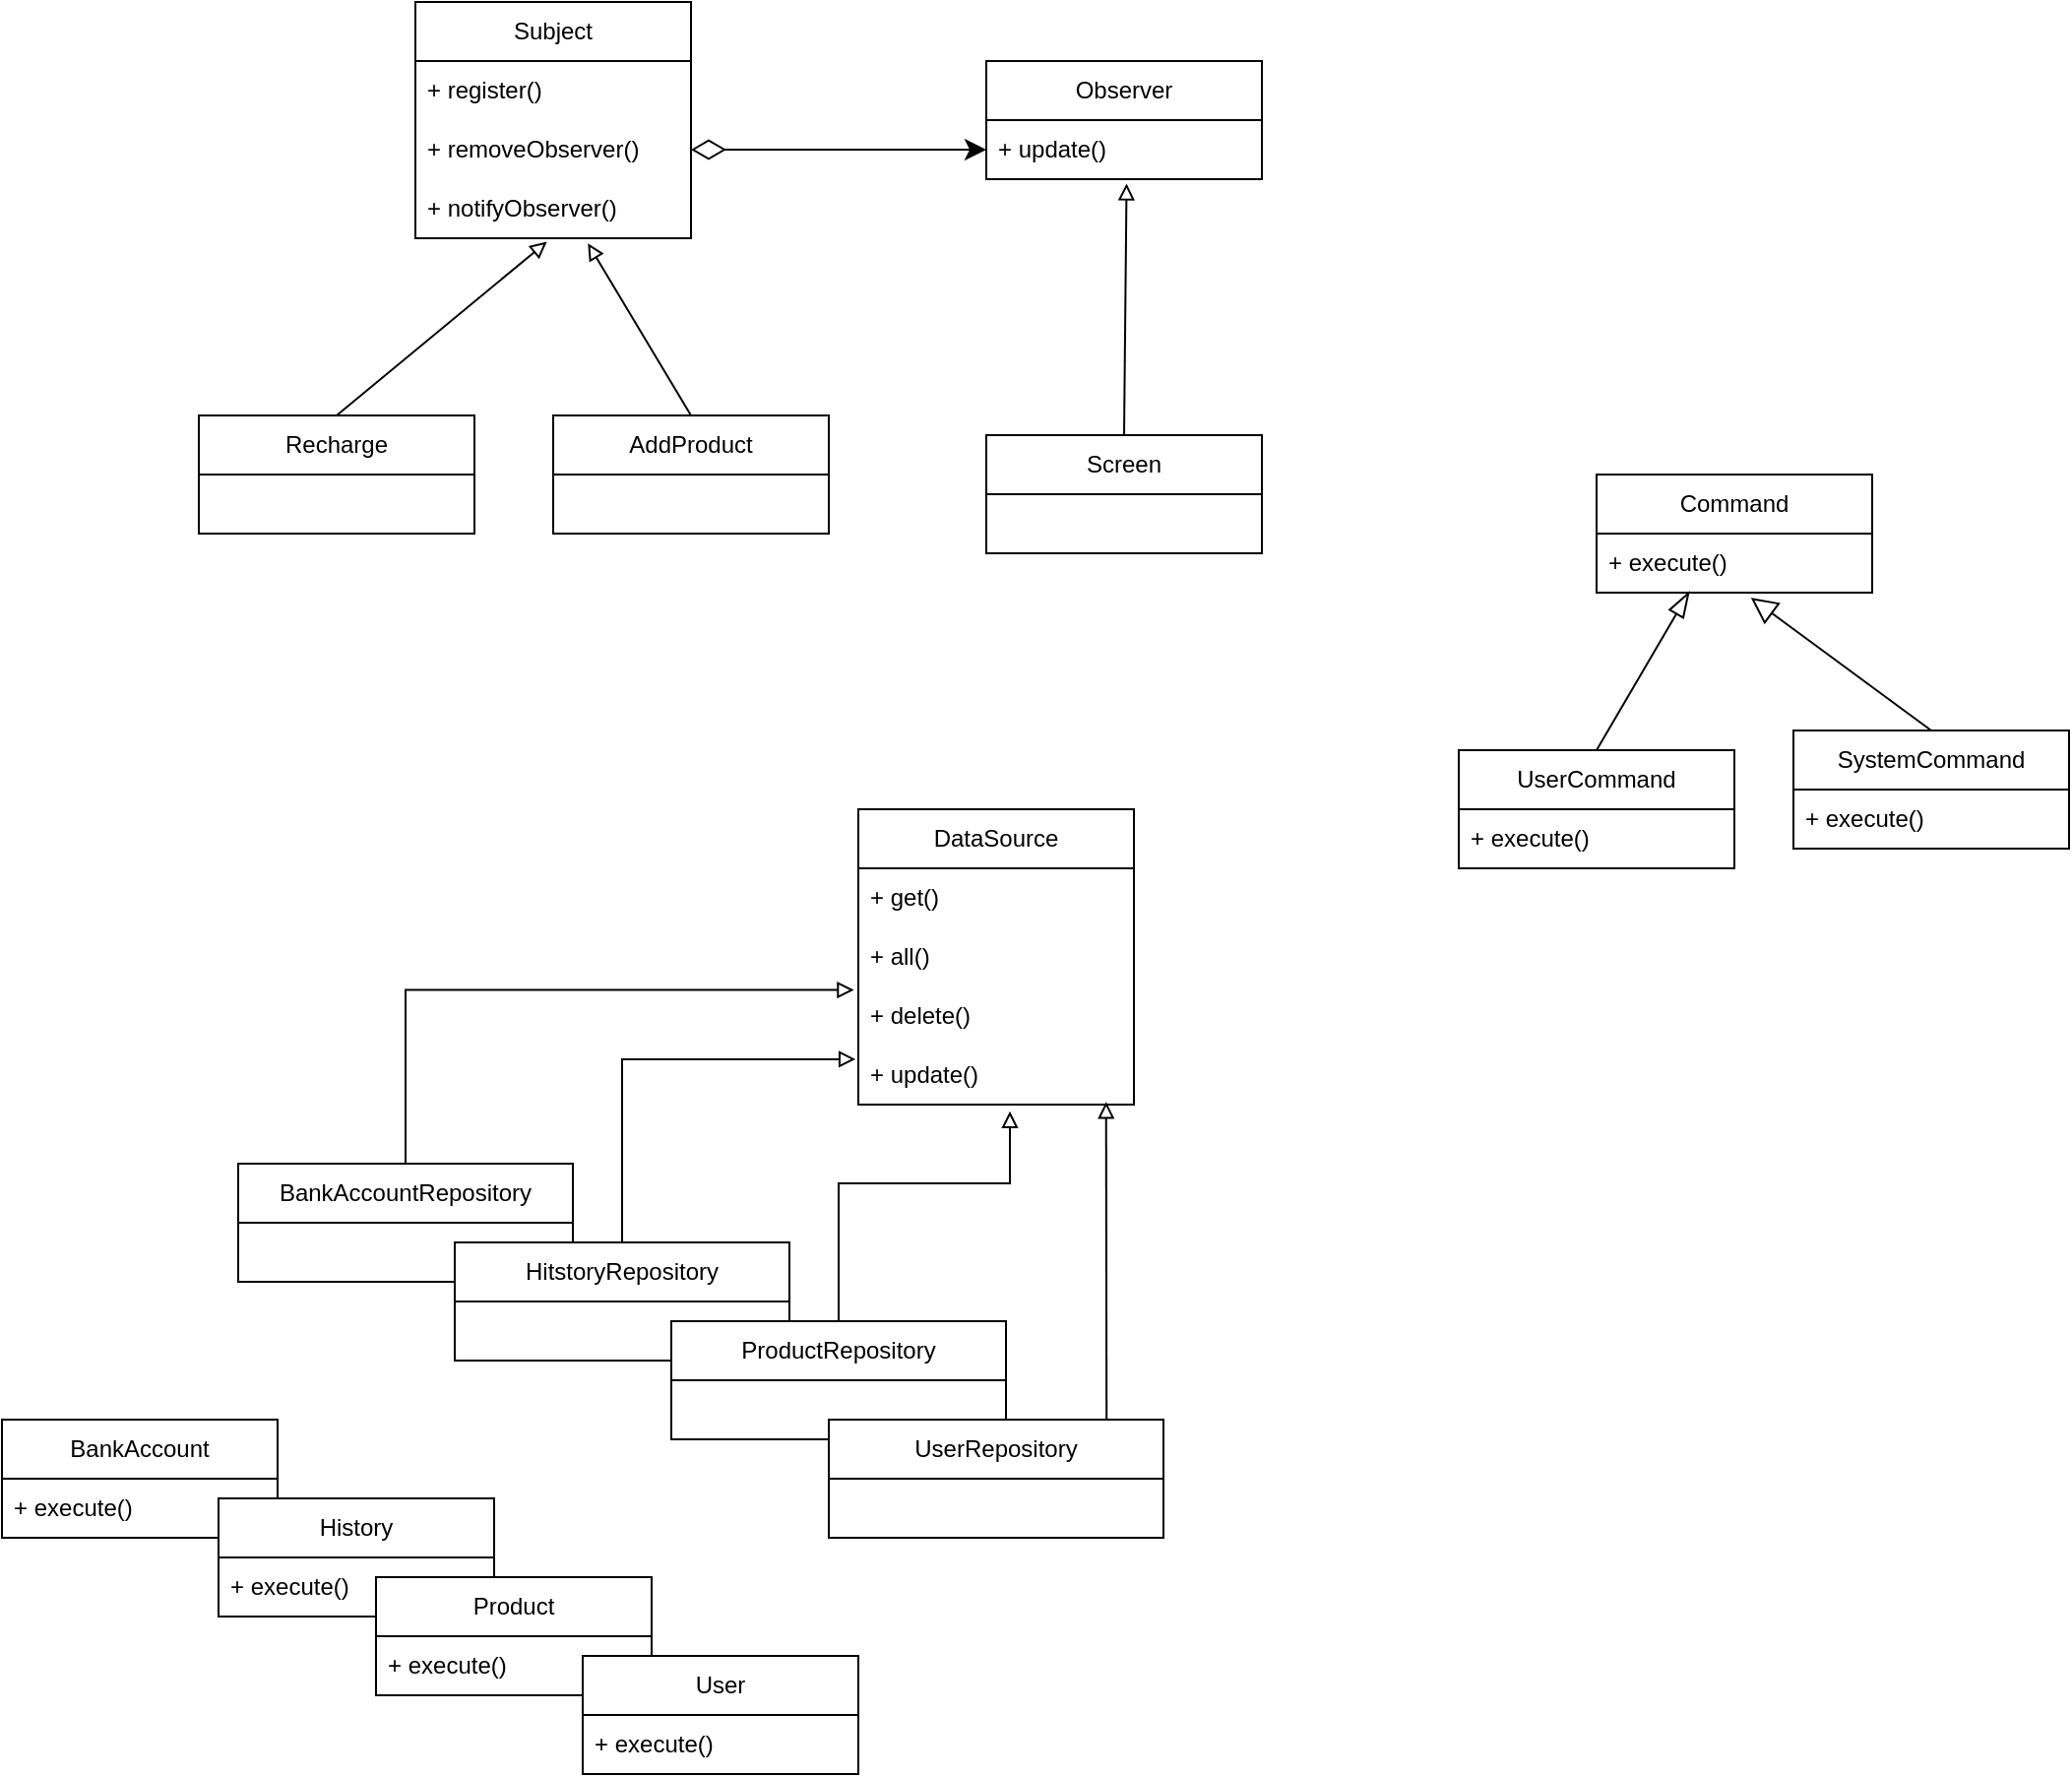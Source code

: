 <mxfile version="21.5.2" type="device">
  <diagram name="Page-1" id="eNnorljWHA8Fd-TjWaPT">
    <mxGraphModel dx="2759" dy="998" grid="1" gridSize="10" guides="1" tooltips="1" connect="1" arrows="1" fold="1" page="1" pageScale="1" pageWidth="850" pageHeight="1100" math="0" shadow="0">
      <root>
        <mxCell id="0" />
        <mxCell id="1" parent="0" />
        <mxCell id="Mb9LLmWrH7XfFFyfKk_U-1" value="Subject" style="swimlane;fontStyle=0;childLayout=stackLayout;horizontal=1;startSize=30;horizontalStack=0;resizeParent=1;resizeParentMax=0;resizeLast=0;collapsible=1;marginBottom=0;whiteSpace=wrap;html=1;" vertex="1" parent="1">
          <mxGeometry x="-130" y="40" width="140" height="120" as="geometry" />
        </mxCell>
        <mxCell id="Mb9LLmWrH7XfFFyfKk_U-2" value="+ register()" style="text;strokeColor=none;fillColor=none;align=left;verticalAlign=middle;spacingLeft=4;spacingRight=4;overflow=hidden;points=[[0,0.5],[1,0.5]];portConstraint=eastwest;rotatable=0;whiteSpace=wrap;html=1;" vertex="1" parent="Mb9LLmWrH7XfFFyfKk_U-1">
          <mxGeometry y="30" width="140" height="30" as="geometry" />
        </mxCell>
        <mxCell id="Mb9LLmWrH7XfFFyfKk_U-3" value="+ removeObserver()" style="text;strokeColor=none;fillColor=none;align=left;verticalAlign=middle;spacingLeft=4;spacingRight=4;overflow=hidden;points=[[0,0.5],[1,0.5]];portConstraint=eastwest;rotatable=0;whiteSpace=wrap;html=1;" vertex="1" parent="Mb9LLmWrH7XfFFyfKk_U-1">
          <mxGeometry y="60" width="140" height="30" as="geometry" />
        </mxCell>
        <mxCell id="Mb9LLmWrH7XfFFyfKk_U-4" value="+ notifyObserver()" style="text;strokeColor=none;fillColor=none;align=left;verticalAlign=middle;spacingLeft=4;spacingRight=4;overflow=hidden;points=[[0,0.5],[1,0.5]];portConstraint=eastwest;rotatable=0;whiteSpace=wrap;html=1;" vertex="1" parent="Mb9LLmWrH7XfFFyfKk_U-1">
          <mxGeometry y="90" width="140" height="30" as="geometry" />
        </mxCell>
        <mxCell id="Mb9LLmWrH7XfFFyfKk_U-5" value="Observer" style="swimlane;fontStyle=0;childLayout=stackLayout;horizontal=1;startSize=30;horizontalStack=0;resizeParent=1;resizeParentMax=0;resizeLast=0;collapsible=1;marginBottom=0;whiteSpace=wrap;html=1;" vertex="1" parent="1">
          <mxGeometry x="160" y="70" width="140" height="60" as="geometry" />
        </mxCell>
        <mxCell id="Mb9LLmWrH7XfFFyfKk_U-7" value="+ update()" style="text;strokeColor=none;fillColor=none;align=left;verticalAlign=middle;spacingLeft=4;spacingRight=4;overflow=hidden;points=[[0,0.5],[1,0.5]];portConstraint=eastwest;rotatable=0;whiteSpace=wrap;html=1;" vertex="1" parent="Mb9LLmWrH7XfFFyfKk_U-5">
          <mxGeometry y="30" width="140" height="30" as="geometry" />
        </mxCell>
        <mxCell id="Mb9LLmWrH7XfFFyfKk_U-10" style="rounded=0;orthogonalLoop=1;jettySize=auto;html=1;exitX=1;exitY=0.5;exitDx=0;exitDy=0;entryX=0;entryY=0.5;entryDx=0;entryDy=0;startArrow=diamondThin;startFill=0;targetPerimeterSpacing=20;sourcePerimeterSpacing=2;jumpSize=7;endSize=8;startSize=15;" edge="1" parent="1" source="Mb9LLmWrH7XfFFyfKk_U-3" target="Mb9LLmWrH7XfFFyfKk_U-7">
          <mxGeometry relative="1" as="geometry" />
        </mxCell>
        <mxCell id="Mb9LLmWrH7XfFFyfKk_U-11" value="Command" style="swimlane;fontStyle=0;childLayout=stackLayout;horizontal=1;startSize=30;horizontalStack=0;resizeParent=1;resizeParentMax=0;resizeLast=0;collapsible=1;marginBottom=0;whiteSpace=wrap;html=1;" vertex="1" parent="1">
          <mxGeometry x="470" y="280" width="140" height="60" as="geometry" />
        </mxCell>
        <mxCell id="Mb9LLmWrH7XfFFyfKk_U-12" value="+ execute()" style="text;strokeColor=none;fillColor=none;align=left;verticalAlign=middle;spacingLeft=4;spacingRight=4;overflow=hidden;points=[[0,0.5],[1,0.5]];portConstraint=eastwest;rotatable=0;whiteSpace=wrap;html=1;" vertex="1" parent="Mb9LLmWrH7XfFFyfKk_U-11">
          <mxGeometry y="30" width="140" height="30" as="geometry" />
        </mxCell>
        <mxCell id="Mb9LLmWrH7XfFFyfKk_U-19" style="rounded=0;orthogonalLoop=1;jettySize=auto;html=1;exitX=0.5;exitY=0;exitDx=0;exitDy=0;entryX=0.337;entryY=0.98;entryDx=0;entryDy=0;entryPerimeter=0;endArrow=blockThin;endFill=0;endSize=11;" edge="1" parent="1" source="Mb9LLmWrH7XfFFyfKk_U-15" target="Mb9LLmWrH7XfFFyfKk_U-12">
          <mxGeometry relative="1" as="geometry" />
        </mxCell>
        <mxCell id="Mb9LLmWrH7XfFFyfKk_U-15" value="UserCommand" style="swimlane;fontStyle=0;childLayout=stackLayout;horizontal=1;startSize=30;horizontalStack=0;resizeParent=1;resizeParentMax=0;resizeLast=0;collapsible=1;marginBottom=0;whiteSpace=wrap;html=1;" vertex="1" parent="1">
          <mxGeometry x="400" y="420" width="140" height="60" as="geometry" />
        </mxCell>
        <mxCell id="Mb9LLmWrH7XfFFyfKk_U-16" value="+ execute()" style="text;strokeColor=none;fillColor=none;align=left;verticalAlign=middle;spacingLeft=4;spacingRight=4;overflow=hidden;points=[[0,0.5],[1,0.5]];portConstraint=eastwest;rotatable=0;whiteSpace=wrap;html=1;" vertex="1" parent="Mb9LLmWrH7XfFFyfKk_U-15">
          <mxGeometry y="30" width="140" height="30" as="geometry" />
        </mxCell>
        <mxCell id="Mb9LLmWrH7XfFFyfKk_U-20" style="rounded=0;orthogonalLoop=1;jettySize=auto;html=1;exitX=0.5;exitY=0;exitDx=0;exitDy=0;entryX=0.56;entryY=1.087;entryDx=0;entryDy=0;entryPerimeter=0;endArrow=block;endFill=0;endSize=11;" edge="1" parent="1" source="Mb9LLmWrH7XfFFyfKk_U-17" target="Mb9LLmWrH7XfFFyfKk_U-12">
          <mxGeometry relative="1" as="geometry" />
        </mxCell>
        <mxCell id="Mb9LLmWrH7XfFFyfKk_U-17" value="SystemCommand" style="swimlane;fontStyle=0;childLayout=stackLayout;horizontal=1;startSize=30;horizontalStack=0;resizeParent=1;resizeParentMax=0;resizeLast=0;collapsible=1;marginBottom=0;whiteSpace=wrap;html=1;" vertex="1" parent="1">
          <mxGeometry x="570" y="410" width="140" height="60" as="geometry" />
        </mxCell>
        <mxCell id="Mb9LLmWrH7XfFFyfKk_U-18" value="+ execute()" style="text;strokeColor=none;fillColor=none;align=left;verticalAlign=middle;spacingLeft=4;spacingRight=4;overflow=hidden;points=[[0,0.5],[1,0.5]];portConstraint=eastwest;rotatable=0;whiteSpace=wrap;html=1;" vertex="1" parent="Mb9LLmWrH7XfFFyfKk_U-17">
          <mxGeometry y="30" width="140" height="30" as="geometry" />
        </mxCell>
        <mxCell id="Mb9LLmWrH7XfFFyfKk_U-21" value="DataSource" style="swimlane;fontStyle=0;childLayout=stackLayout;horizontal=1;startSize=30;horizontalStack=0;resizeParent=1;resizeParentMax=0;resizeLast=0;collapsible=1;marginBottom=0;whiteSpace=wrap;html=1;" vertex="1" parent="1">
          <mxGeometry x="95" y="450" width="140" height="150" as="geometry" />
        </mxCell>
        <mxCell id="Mb9LLmWrH7XfFFyfKk_U-22" value="+ get()" style="text;strokeColor=none;fillColor=none;align=left;verticalAlign=middle;spacingLeft=4;spacingRight=4;overflow=hidden;points=[[0,0.5],[1,0.5]];portConstraint=eastwest;rotatable=0;whiteSpace=wrap;html=1;" vertex="1" parent="Mb9LLmWrH7XfFFyfKk_U-21">
          <mxGeometry y="30" width="140" height="30" as="geometry" />
        </mxCell>
        <mxCell id="Mb9LLmWrH7XfFFyfKk_U-23" value="+ all()" style="text;strokeColor=none;fillColor=none;align=left;verticalAlign=middle;spacingLeft=4;spacingRight=4;overflow=hidden;points=[[0,0.5],[1,0.5]];portConstraint=eastwest;rotatable=0;whiteSpace=wrap;html=1;" vertex="1" parent="Mb9LLmWrH7XfFFyfKk_U-21">
          <mxGeometry y="60" width="140" height="30" as="geometry" />
        </mxCell>
        <mxCell id="Mb9LLmWrH7XfFFyfKk_U-24" value="+ delete()" style="text;strokeColor=none;fillColor=none;align=left;verticalAlign=middle;spacingLeft=4;spacingRight=4;overflow=hidden;points=[[0,0.5],[1,0.5]];portConstraint=eastwest;rotatable=0;whiteSpace=wrap;html=1;" vertex="1" parent="Mb9LLmWrH7XfFFyfKk_U-21">
          <mxGeometry y="90" width="140" height="30" as="geometry" />
        </mxCell>
        <mxCell id="Mb9LLmWrH7XfFFyfKk_U-26" value="+ update()" style="text;strokeColor=none;fillColor=none;align=left;verticalAlign=middle;spacingLeft=4;spacingRight=4;overflow=hidden;points=[[0,0.5],[1,0.5]];portConstraint=eastwest;rotatable=0;whiteSpace=wrap;html=1;" vertex="1" parent="Mb9LLmWrH7XfFFyfKk_U-21">
          <mxGeometry y="120" width="140" height="30" as="geometry" />
        </mxCell>
        <mxCell id="Mb9LLmWrH7XfFFyfKk_U-32" style="edgeStyle=orthogonalEdgeStyle;rounded=0;orthogonalLoop=1;jettySize=auto;html=1;exitX=0.5;exitY=0;exitDx=0;exitDy=0;entryX=-0.016;entryY=0.06;entryDx=0;entryDy=0;entryPerimeter=0;endArrow=block;endFill=0;" edge="1" parent="1" source="Mb9LLmWrH7XfFFyfKk_U-27" target="Mb9LLmWrH7XfFFyfKk_U-24">
          <mxGeometry relative="1" as="geometry" />
        </mxCell>
        <mxCell id="Mb9LLmWrH7XfFFyfKk_U-27" value="BankAccountRepository" style="swimlane;fontStyle=0;childLayout=stackLayout;horizontal=1;startSize=30;horizontalStack=0;resizeParent=1;resizeParentMax=0;resizeLast=0;collapsible=1;marginBottom=0;whiteSpace=wrap;html=1;" vertex="1" parent="1">
          <mxGeometry x="-220" y="630" width="170" height="60" as="geometry" />
        </mxCell>
        <mxCell id="Mb9LLmWrH7XfFFyfKk_U-33" style="edgeStyle=orthogonalEdgeStyle;rounded=0;orthogonalLoop=1;jettySize=auto;html=1;exitX=0.5;exitY=0;exitDx=0;exitDy=0;entryX=-0.01;entryY=0.233;entryDx=0;entryDy=0;entryPerimeter=0;endArrow=block;endFill=0;" edge="1" parent="1" source="Mb9LLmWrH7XfFFyfKk_U-29" target="Mb9LLmWrH7XfFFyfKk_U-26">
          <mxGeometry relative="1" as="geometry" />
        </mxCell>
        <mxCell id="Mb9LLmWrH7XfFFyfKk_U-29" value="HitstoryRepository" style="swimlane;fontStyle=0;childLayout=stackLayout;horizontal=1;startSize=30;horizontalStack=0;resizeParent=1;resizeParentMax=0;resizeLast=0;collapsible=1;marginBottom=0;whiteSpace=wrap;html=1;" vertex="1" parent="1">
          <mxGeometry x="-110" y="670" width="170" height="60" as="geometry" />
        </mxCell>
        <mxCell id="Mb9LLmWrH7XfFFyfKk_U-36" style="edgeStyle=orthogonalEdgeStyle;rounded=0;orthogonalLoop=1;jettySize=auto;html=1;exitX=0.5;exitY=0;exitDx=0;exitDy=0;entryX=0.55;entryY=1.113;entryDx=0;entryDy=0;entryPerimeter=0;endArrow=block;endFill=0;" edge="1" parent="1" source="Mb9LLmWrH7XfFFyfKk_U-30" target="Mb9LLmWrH7XfFFyfKk_U-26">
          <mxGeometry relative="1" as="geometry">
            <Array as="points">
              <mxPoint x="85" y="640" />
              <mxPoint x="172" y="640" />
            </Array>
          </mxGeometry>
        </mxCell>
        <mxCell id="Mb9LLmWrH7XfFFyfKk_U-30" value="ProductRepository" style="swimlane;fontStyle=0;childLayout=stackLayout;horizontal=1;startSize=30;horizontalStack=0;resizeParent=1;resizeParentMax=0;resizeLast=0;collapsible=1;marginBottom=0;whiteSpace=wrap;html=1;" vertex="1" parent="1">
          <mxGeometry y="710" width="170" height="60" as="geometry" />
        </mxCell>
        <mxCell id="Mb9LLmWrH7XfFFyfKk_U-37" style="rounded=0;orthogonalLoop=1;jettySize=auto;html=1;exitX=0.75;exitY=0;exitDx=0;exitDy=0;entryX=0.899;entryY=0.953;entryDx=0;entryDy=0;entryPerimeter=0;endArrow=block;endFill=0;" edge="1" parent="1" target="Mb9LLmWrH7XfFFyfKk_U-26">
          <mxGeometry relative="1" as="geometry">
            <mxPoint x="221.1" y="760.6" as="sourcePoint" />
            <mxPoint x="220.04" y="600.0" as="targetPoint" />
          </mxGeometry>
        </mxCell>
        <mxCell id="Mb9LLmWrH7XfFFyfKk_U-31" value="UserRepository" style="swimlane;fontStyle=0;childLayout=stackLayout;horizontal=1;startSize=30;horizontalStack=0;resizeParent=1;resizeParentMax=0;resizeLast=0;collapsible=1;marginBottom=0;whiteSpace=wrap;html=1;" vertex="1" parent="1">
          <mxGeometry x="80" y="760" width="170" height="60" as="geometry" />
        </mxCell>
        <mxCell id="Mb9LLmWrH7XfFFyfKk_U-42" style="rounded=0;orthogonalLoop=1;jettySize=auto;html=1;exitX=0.5;exitY=0;exitDx=0;exitDy=0;entryX=0.477;entryY=1.06;entryDx=0;entryDy=0;entryPerimeter=0;endArrow=block;endFill=0;" edge="1" parent="1" source="Mb9LLmWrH7XfFFyfKk_U-38" target="Mb9LLmWrH7XfFFyfKk_U-4">
          <mxGeometry relative="1" as="geometry" />
        </mxCell>
        <mxCell id="Mb9LLmWrH7XfFFyfKk_U-38" value="Recharge" style="swimlane;fontStyle=0;childLayout=stackLayout;horizontal=1;startSize=30;horizontalStack=0;resizeParent=1;resizeParentMax=0;resizeLast=0;collapsible=1;marginBottom=0;whiteSpace=wrap;html=1;" vertex="1" parent="1">
          <mxGeometry x="-240" y="250" width="140" height="60" as="geometry" />
        </mxCell>
        <mxCell id="Mb9LLmWrH7XfFFyfKk_U-41" style="rounded=0;orthogonalLoop=1;jettySize=auto;html=1;exitX=0.5;exitY=0;exitDx=0;exitDy=0;entryX=0.509;entryY=1.073;entryDx=0;entryDy=0;entryPerimeter=0;endArrow=block;endFill=0;" edge="1" parent="1" source="Mb9LLmWrH7XfFFyfKk_U-40" target="Mb9LLmWrH7XfFFyfKk_U-7">
          <mxGeometry relative="1" as="geometry" />
        </mxCell>
        <mxCell id="Mb9LLmWrH7XfFFyfKk_U-40" value="Screen" style="swimlane;fontStyle=0;childLayout=stackLayout;horizontal=1;startSize=30;horizontalStack=0;resizeParent=1;resizeParentMax=0;resizeLast=0;collapsible=1;marginBottom=0;whiteSpace=wrap;html=1;" vertex="1" parent="1">
          <mxGeometry x="160" y="260" width="140" height="60" as="geometry" />
        </mxCell>
        <mxCell id="Mb9LLmWrH7XfFFyfKk_U-44" style="rounded=0;orthogonalLoop=1;jettySize=auto;html=1;exitX=0.5;exitY=0;exitDx=0;exitDy=0;entryX=0.626;entryY=1.087;entryDx=0;entryDy=0;entryPerimeter=0;endArrow=block;endFill=0;" edge="1" parent="1" source="Mb9LLmWrH7XfFFyfKk_U-43" target="Mb9LLmWrH7XfFFyfKk_U-4">
          <mxGeometry relative="1" as="geometry" />
        </mxCell>
        <mxCell id="Mb9LLmWrH7XfFFyfKk_U-43" value="AddProduct" style="swimlane;fontStyle=0;childLayout=stackLayout;horizontal=1;startSize=30;horizontalStack=0;resizeParent=1;resizeParentMax=0;resizeLast=0;collapsible=1;marginBottom=0;whiteSpace=wrap;html=1;" vertex="1" parent="1">
          <mxGeometry x="-60" y="250" width="140" height="60" as="geometry" />
        </mxCell>
        <mxCell id="Mb9LLmWrH7XfFFyfKk_U-45" value="BankAccount" style="swimlane;fontStyle=0;childLayout=stackLayout;horizontal=1;startSize=30;horizontalStack=0;resizeParent=1;resizeParentMax=0;resizeLast=0;collapsible=1;marginBottom=0;whiteSpace=wrap;html=1;" vertex="1" parent="1">
          <mxGeometry x="-340" y="760" width="140" height="60" as="geometry" />
        </mxCell>
        <mxCell id="Mb9LLmWrH7XfFFyfKk_U-46" value="+ execute()" style="text;strokeColor=none;fillColor=none;align=left;verticalAlign=middle;spacingLeft=4;spacingRight=4;overflow=hidden;points=[[0,0.5],[1,0.5]];portConstraint=eastwest;rotatable=0;whiteSpace=wrap;html=1;" vertex="1" parent="Mb9LLmWrH7XfFFyfKk_U-45">
          <mxGeometry y="30" width="140" height="30" as="geometry" />
        </mxCell>
        <mxCell id="Mb9LLmWrH7XfFFyfKk_U-47" value="History" style="swimlane;fontStyle=0;childLayout=stackLayout;horizontal=1;startSize=30;horizontalStack=0;resizeParent=1;resizeParentMax=0;resizeLast=0;collapsible=1;marginBottom=0;whiteSpace=wrap;html=1;" vertex="1" parent="1">
          <mxGeometry x="-230" y="800" width="140" height="60" as="geometry" />
        </mxCell>
        <mxCell id="Mb9LLmWrH7XfFFyfKk_U-48" value="+ execute()" style="text;strokeColor=none;fillColor=none;align=left;verticalAlign=middle;spacingLeft=4;spacingRight=4;overflow=hidden;points=[[0,0.5],[1,0.5]];portConstraint=eastwest;rotatable=0;whiteSpace=wrap;html=1;" vertex="1" parent="Mb9LLmWrH7XfFFyfKk_U-47">
          <mxGeometry y="30" width="140" height="30" as="geometry" />
        </mxCell>
        <mxCell id="Mb9LLmWrH7XfFFyfKk_U-49" value="Product" style="swimlane;fontStyle=0;childLayout=stackLayout;horizontal=1;startSize=30;horizontalStack=0;resizeParent=1;resizeParentMax=0;resizeLast=0;collapsible=1;marginBottom=0;whiteSpace=wrap;html=1;" vertex="1" parent="1">
          <mxGeometry x="-150" y="840" width="140" height="60" as="geometry" />
        </mxCell>
        <mxCell id="Mb9LLmWrH7XfFFyfKk_U-50" value="+ execute()" style="text;strokeColor=none;fillColor=none;align=left;verticalAlign=middle;spacingLeft=4;spacingRight=4;overflow=hidden;points=[[0,0.5],[1,0.5]];portConstraint=eastwest;rotatable=0;whiteSpace=wrap;html=1;" vertex="1" parent="Mb9LLmWrH7XfFFyfKk_U-49">
          <mxGeometry y="30" width="140" height="30" as="geometry" />
        </mxCell>
        <mxCell id="Mb9LLmWrH7XfFFyfKk_U-51" value="User" style="swimlane;fontStyle=0;childLayout=stackLayout;horizontal=1;startSize=30;horizontalStack=0;resizeParent=1;resizeParentMax=0;resizeLast=0;collapsible=1;marginBottom=0;whiteSpace=wrap;html=1;" vertex="1" parent="1">
          <mxGeometry x="-45" y="880" width="140" height="60" as="geometry" />
        </mxCell>
        <mxCell id="Mb9LLmWrH7XfFFyfKk_U-52" value="+ execute()" style="text;strokeColor=none;fillColor=none;align=left;verticalAlign=middle;spacingLeft=4;spacingRight=4;overflow=hidden;points=[[0,0.5],[1,0.5]];portConstraint=eastwest;rotatable=0;whiteSpace=wrap;html=1;" vertex="1" parent="Mb9LLmWrH7XfFFyfKk_U-51">
          <mxGeometry y="30" width="140" height="30" as="geometry" />
        </mxCell>
      </root>
    </mxGraphModel>
  </diagram>
</mxfile>
